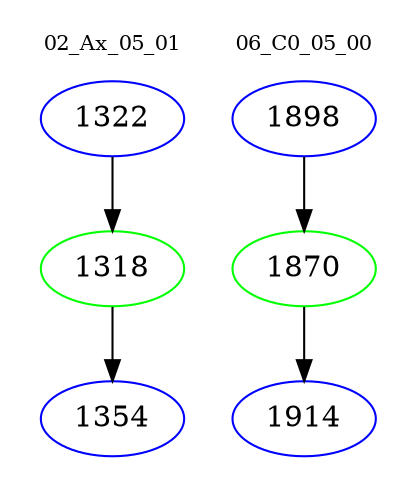 digraph{
subgraph cluster_0 {
color = white
label = "02_Ax_05_01";
fontsize=10;
T0_1322 [label="1322", color="blue"]
T0_1322 -> T0_1318 [color="black"]
T0_1318 [label="1318", color="green"]
T0_1318 -> T0_1354 [color="black"]
T0_1354 [label="1354", color="blue"]
}
subgraph cluster_1 {
color = white
label = "06_C0_05_00";
fontsize=10;
T1_1898 [label="1898", color="blue"]
T1_1898 -> T1_1870 [color="black"]
T1_1870 [label="1870", color="green"]
T1_1870 -> T1_1914 [color="black"]
T1_1914 [label="1914", color="blue"]
}
}

